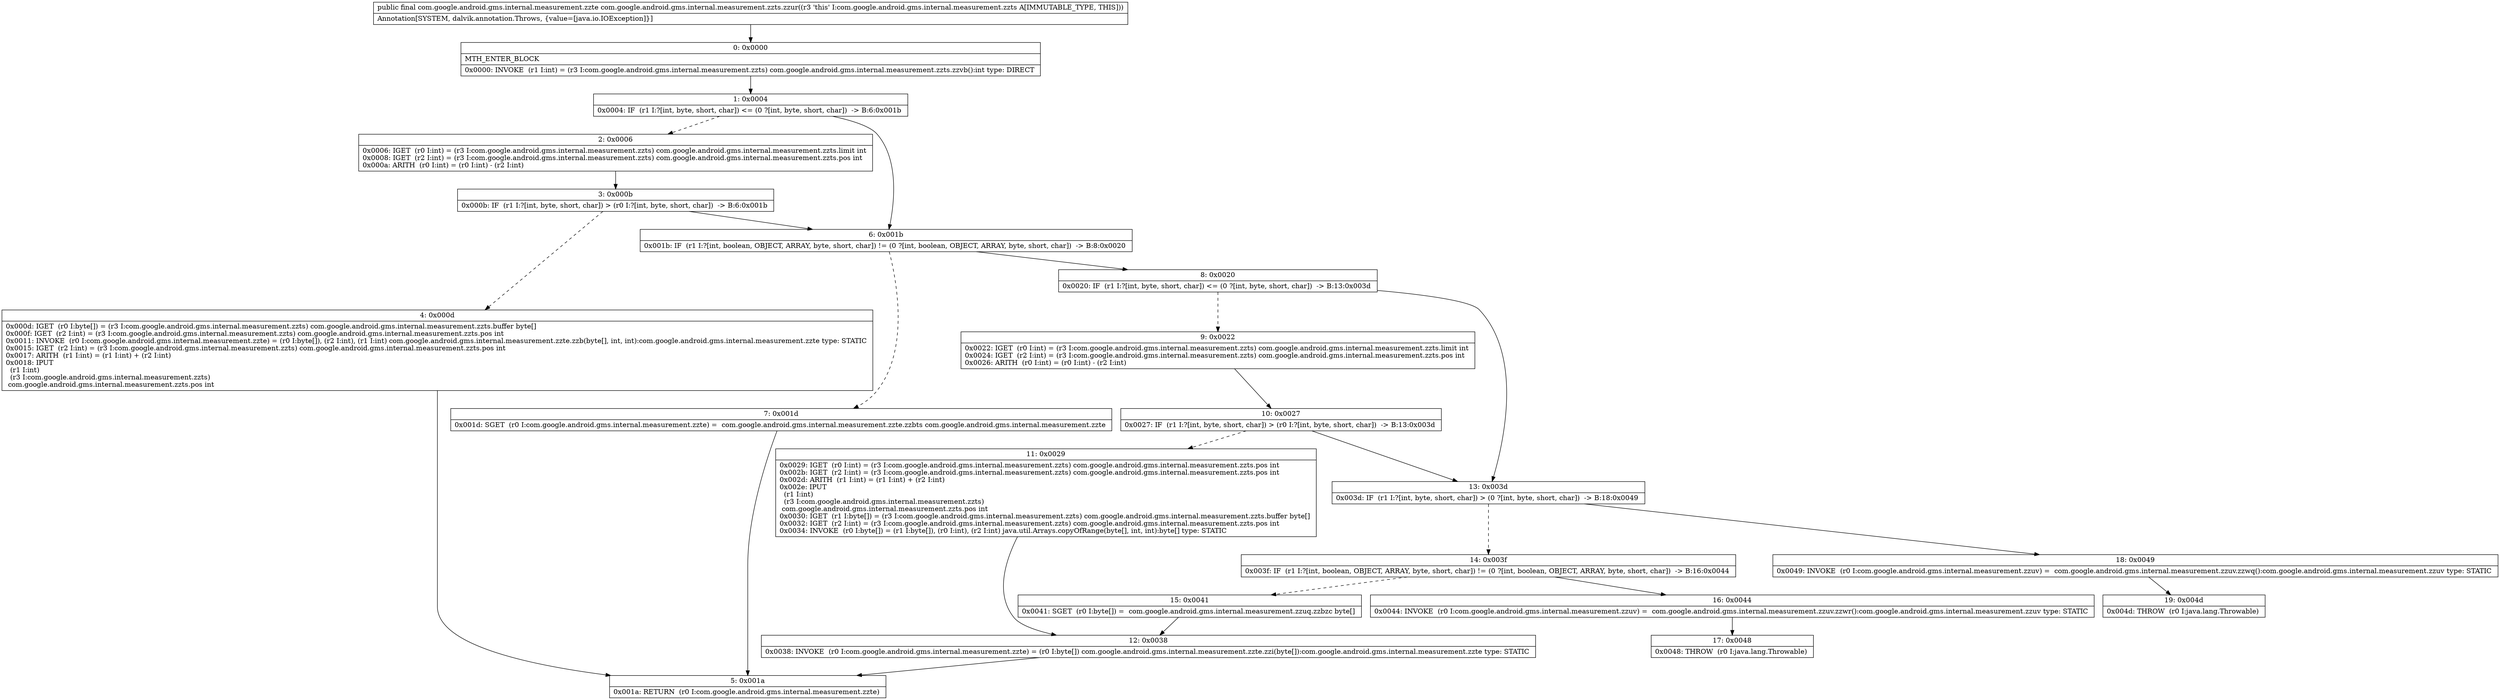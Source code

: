 digraph "CFG forcom.google.android.gms.internal.measurement.zzts.zzur()Lcom\/google\/android\/gms\/internal\/measurement\/zzte;" {
Node_0 [shape=record,label="{0\:\ 0x0000|MTH_ENTER_BLOCK\l|0x0000: INVOKE  (r1 I:int) = (r3 I:com.google.android.gms.internal.measurement.zzts) com.google.android.gms.internal.measurement.zzts.zzvb():int type: DIRECT \l}"];
Node_1 [shape=record,label="{1\:\ 0x0004|0x0004: IF  (r1 I:?[int, byte, short, char]) \<= (0 ?[int, byte, short, char])  \-\> B:6:0x001b \l}"];
Node_2 [shape=record,label="{2\:\ 0x0006|0x0006: IGET  (r0 I:int) = (r3 I:com.google.android.gms.internal.measurement.zzts) com.google.android.gms.internal.measurement.zzts.limit int \l0x0008: IGET  (r2 I:int) = (r3 I:com.google.android.gms.internal.measurement.zzts) com.google.android.gms.internal.measurement.zzts.pos int \l0x000a: ARITH  (r0 I:int) = (r0 I:int) \- (r2 I:int) \l}"];
Node_3 [shape=record,label="{3\:\ 0x000b|0x000b: IF  (r1 I:?[int, byte, short, char]) \> (r0 I:?[int, byte, short, char])  \-\> B:6:0x001b \l}"];
Node_4 [shape=record,label="{4\:\ 0x000d|0x000d: IGET  (r0 I:byte[]) = (r3 I:com.google.android.gms.internal.measurement.zzts) com.google.android.gms.internal.measurement.zzts.buffer byte[] \l0x000f: IGET  (r2 I:int) = (r3 I:com.google.android.gms.internal.measurement.zzts) com.google.android.gms.internal.measurement.zzts.pos int \l0x0011: INVOKE  (r0 I:com.google.android.gms.internal.measurement.zzte) = (r0 I:byte[]), (r2 I:int), (r1 I:int) com.google.android.gms.internal.measurement.zzte.zzb(byte[], int, int):com.google.android.gms.internal.measurement.zzte type: STATIC \l0x0015: IGET  (r2 I:int) = (r3 I:com.google.android.gms.internal.measurement.zzts) com.google.android.gms.internal.measurement.zzts.pos int \l0x0017: ARITH  (r1 I:int) = (r1 I:int) + (r2 I:int) \l0x0018: IPUT  \l  (r1 I:int)\l  (r3 I:com.google.android.gms.internal.measurement.zzts)\l com.google.android.gms.internal.measurement.zzts.pos int \l}"];
Node_5 [shape=record,label="{5\:\ 0x001a|0x001a: RETURN  (r0 I:com.google.android.gms.internal.measurement.zzte) \l}"];
Node_6 [shape=record,label="{6\:\ 0x001b|0x001b: IF  (r1 I:?[int, boolean, OBJECT, ARRAY, byte, short, char]) != (0 ?[int, boolean, OBJECT, ARRAY, byte, short, char])  \-\> B:8:0x0020 \l}"];
Node_7 [shape=record,label="{7\:\ 0x001d|0x001d: SGET  (r0 I:com.google.android.gms.internal.measurement.zzte) =  com.google.android.gms.internal.measurement.zzte.zzbts com.google.android.gms.internal.measurement.zzte \l}"];
Node_8 [shape=record,label="{8\:\ 0x0020|0x0020: IF  (r1 I:?[int, byte, short, char]) \<= (0 ?[int, byte, short, char])  \-\> B:13:0x003d \l}"];
Node_9 [shape=record,label="{9\:\ 0x0022|0x0022: IGET  (r0 I:int) = (r3 I:com.google.android.gms.internal.measurement.zzts) com.google.android.gms.internal.measurement.zzts.limit int \l0x0024: IGET  (r2 I:int) = (r3 I:com.google.android.gms.internal.measurement.zzts) com.google.android.gms.internal.measurement.zzts.pos int \l0x0026: ARITH  (r0 I:int) = (r0 I:int) \- (r2 I:int) \l}"];
Node_10 [shape=record,label="{10\:\ 0x0027|0x0027: IF  (r1 I:?[int, byte, short, char]) \> (r0 I:?[int, byte, short, char])  \-\> B:13:0x003d \l}"];
Node_11 [shape=record,label="{11\:\ 0x0029|0x0029: IGET  (r0 I:int) = (r3 I:com.google.android.gms.internal.measurement.zzts) com.google.android.gms.internal.measurement.zzts.pos int \l0x002b: IGET  (r2 I:int) = (r3 I:com.google.android.gms.internal.measurement.zzts) com.google.android.gms.internal.measurement.zzts.pos int \l0x002d: ARITH  (r1 I:int) = (r1 I:int) + (r2 I:int) \l0x002e: IPUT  \l  (r1 I:int)\l  (r3 I:com.google.android.gms.internal.measurement.zzts)\l com.google.android.gms.internal.measurement.zzts.pos int \l0x0030: IGET  (r1 I:byte[]) = (r3 I:com.google.android.gms.internal.measurement.zzts) com.google.android.gms.internal.measurement.zzts.buffer byte[] \l0x0032: IGET  (r2 I:int) = (r3 I:com.google.android.gms.internal.measurement.zzts) com.google.android.gms.internal.measurement.zzts.pos int \l0x0034: INVOKE  (r0 I:byte[]) = (r1 I:byte[]), (r0 I:int), (r2 I:int) java.util.Arrays.copyOfRange(byte[], int, int):byte[] type: STATIC \l}"];
Node_12 [shape=record,label="{12\:\ 0x0038|0x0038: INVOKE  (r0 I:com.google.android.gms.internal.measurement.zzte) = (r0 I:byte[]) com.google.android.gms.internal.measurement.zzte.zzi(byte[]):com.google.android.gms.internal.measurement.zzte type: STATIC \l}"];
Node_13 [shape=record,label="{13\:\ 0x003d|0x003d: IF  (r1 I:?[int, byte, short, char]) \> (0 ?[int, byte, short, char])  \-\> B:18:0x0049 \l}"];
Node_14 [shape=record,label="{14\:\ 0x003f|0x003f: IF  (r1 I:?[int, boolean, OBJECT, ARRAY, byte, short, char]) != (0 ?[int, boolean, OBJECT, ARRAY, byte, short, char])  \-\> B:16:0x0044 \l}"];
Node_15 [shape=record,label="{15\:\ 0x0041|0x0041: SGET  (r0 I:byte[]) =  com.google.android.gms.internal.measurement.zzuq.zzbzc byte[] \l}"];
Node_16 [shape=record,label="{16\:\ 0x0044|0x0044: INVOKE  (r0 I:com.google.android.gms.internal.measurement.zzuv) =  com.google.android.gms.internal.measurement.zzuv.zzwr():com.google.android.gms.internal.measurement.zzuv type: STATIC \l}"];
Node_17 [shape=record,label="{17\:\ 0x0048|0x0048: THROW  (r0 I:java.lang.Throwable) \l}"];
Node_18 [shape=record,label="{18\:\ 0x0049|0x0049: INVOKE  (r0 I:com.google.android.gms.internal.measurement.zzuv) =  com.google.android.gms.internal.measurement.zzuv.zzwq():com.google.android.gms.internal.measurement.zzuv type: STATIC \l}"];
Node_19 [shape=record,label="{19\:\ 0x004d|0x004d: THROW  (r0 I:java.lang.Throwable) \l}"];
MethodNode[shape=record,label="{public final com.google.android.gms.internal.measurement.zzte com.google.android.gms.internal.measurement.zzts.zzur((r3 'this' I:com.google.android.gms.internal.measurement.zzts A[IMMUTABLE_TYPE, THIS]))  | Annotation[SYSTEM, dalvik.annotation.Throws, \{value=[java.io.IOException]\}]\l}"];
MethodNode -> Node_0;
Node_0 -> Node_1;
Node_1 -> Node_2[style=dashed];
Node_1 -> Node_6;
Node_2 -> Node_3;
Node_3 -> Node_4[style=dashed];
Node_3 -> Node_6;
Node_4 -> Node_5;
Node_6 -> Node_7[style=dashed];
Node_6 -> Node_8;
Node_7 -> Node_5;
Node_8 -> Node_9[style=dashed];
Node_8 -> Node_13;
Node_9 -> Node_10;
Node_10 -> Node_11[style=dashed];
Node_10 -> Node_13;
Node_11 -> Node_12;
Node_12 -> Node_5;
Node_13 -> Node_14[style=dashed];
Node_13 -> Node_18;
Node_14 -> Node_15[style=dashed];
Node_14 -> Node_16;
Node_15 -> Node_12;
Node_16 -> Node_17;
Node_18 -> Node_19;
}


